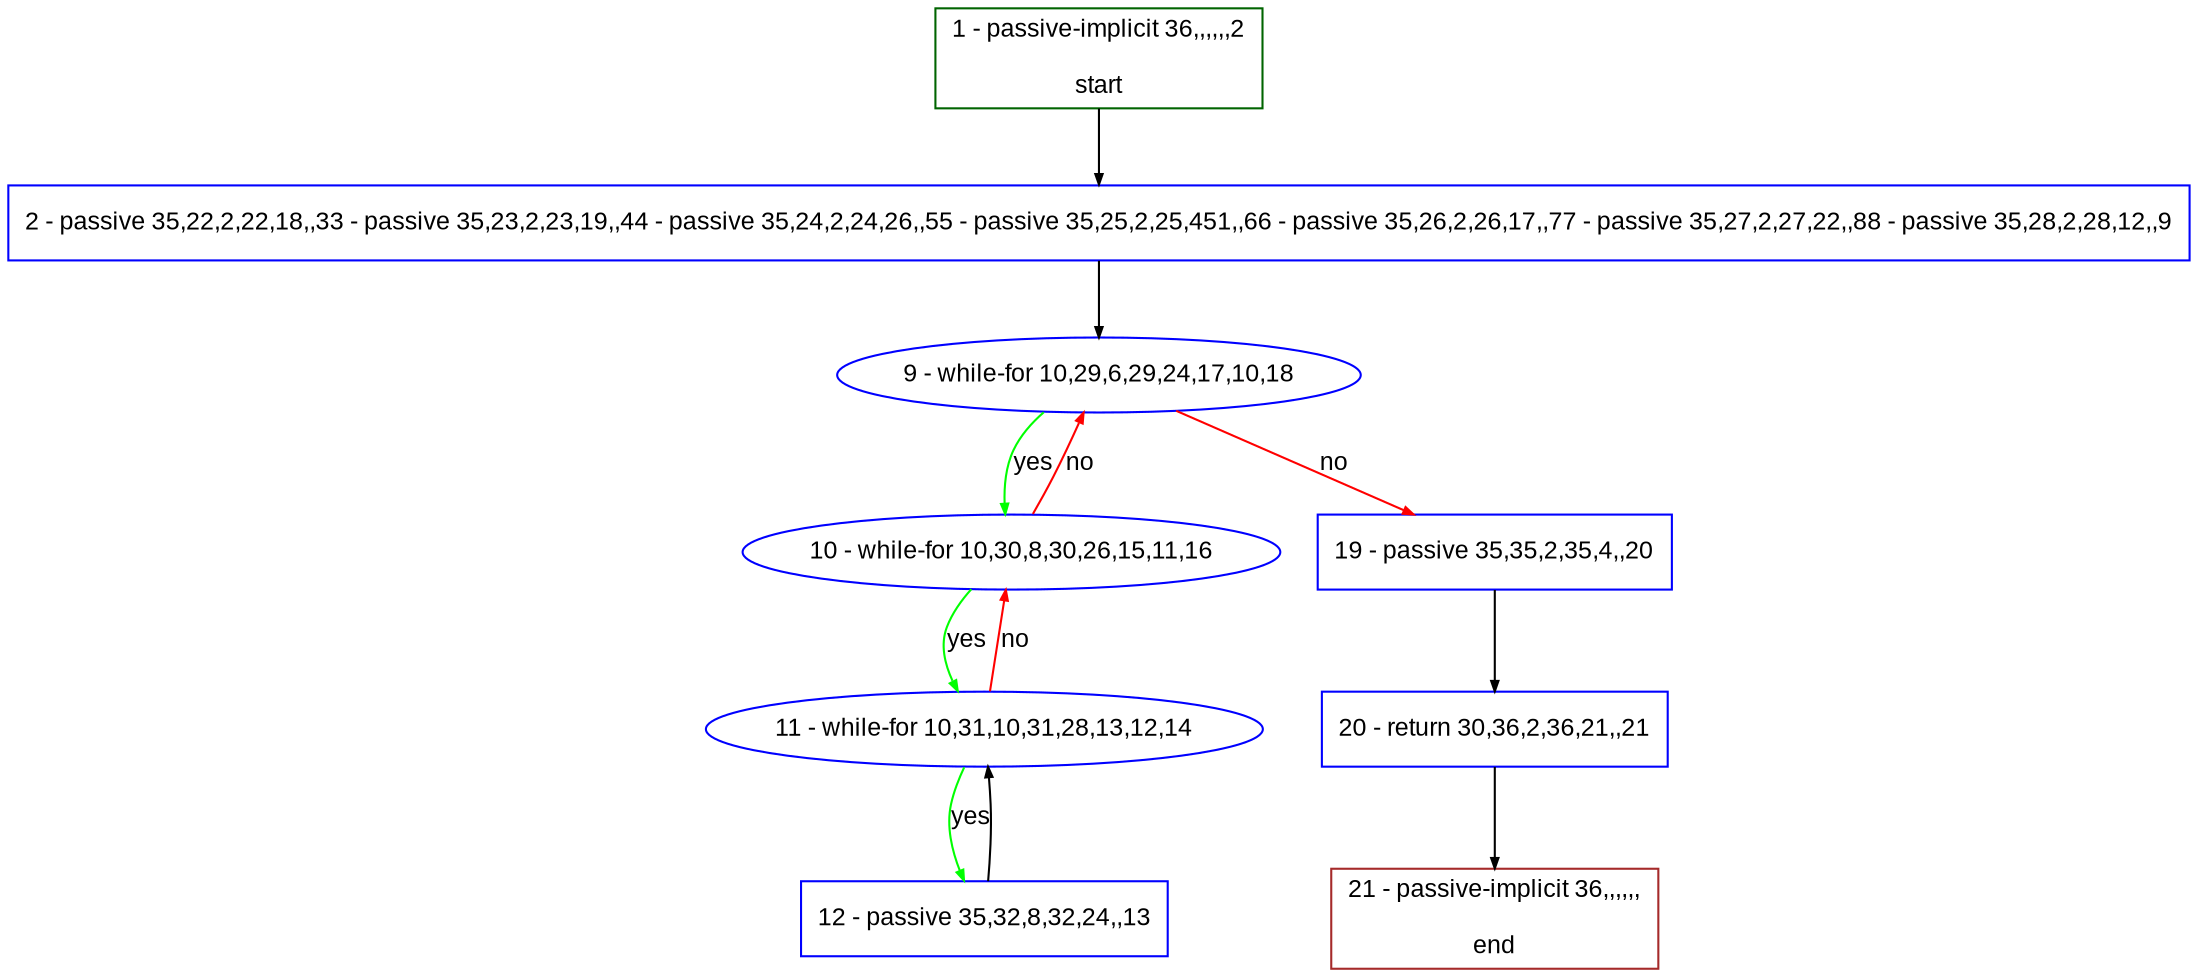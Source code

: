 digraph "" {
  graph [pack="true", label="", fontsize="12", packmode="clust", fontname="Arial", fillcolor="#FFFFCC", bgcolor="white", style="rounded,filled", compound="true"];
  node [node_initialized="no", label="", color="grey", fontsize="12", fillcolor="white", fontname="Arial", style="filled", shape="rectangle", compound="true", fixedsize="false"];
  edge [fontcolor="black", arrowhead="normal", arrowtail="none", arrowsize="0.5", ltail="", label="", color="black", fontsize="12", lhead="", fontname="Arial", dir="forward", compound="true"];
  __N1 [label="2 - passive 35,22,2,22,18,,33 - passive 35,23,2,23,19,,44 - passive 35,24,2,24,26,,55 - passive 35,25,2,25,451,,66 - passive 35,26,2,26,17,,77 - passive 35,27,2,27,22,,88 - passive 35,28,2,28,12,,9", color="#0000ff", fillcolor="#ffffff", style="filled", shape="box"];
  __N2 [label="1 - passive-implicit 36,,,,,,2\n\nstart", color="#006400", fillcolor="#ffffff", style="filled", shape="box"];
  __N3 [label="9 - while-for 10,29,6,29,24,17,10,18", color="#0000ff", fillcolor="#ffffff", style="filled", shape="oval"];
  __N4 [label="10 - while-for 10,30,8,30,26,15,11,16", color="#0000ff", fillcolor="#ffffff", style="filled", shape="oval"];
  __N5 [label="19 - passive 35,35,2,35,4,,20", color="#0000ff", fillcolor="#ffffff", style="filled", shape="box"];
  __N6 [label="11 - while-for 10,31,10,31,28,13,12,14", color="#0000ff", fillcolor="#ffffff", style="filled", shape="oval"];
  __N7 [label="12 - passive 35,32,8,32,24,,13", color="#0000ff", fillcolor="#ffffff", style="filled", shape="box"];
  __N8 [label="20 - return 30,36,2,36,21,,21", color="#0000ff", fillcolor="#ffffff", style="filled", shape="box"];
  __N9 [label="21 - passive-implicit 36,,,,,,\n\nend", color="#a52a2a", fillcolor="#ffffff", style="filled", shape="box"];
  __N2 -> __N1 [arrowhead="normal", arrowtail="none", color="#000000", label="", dir="forward"];
  __N1 -> __N3 [arrowhead="normal", arrowtail="none", color="#000000", label="", dir="forward"];
  __N3 -> __N4 [arrowhead="normal", arrowtail="none", color="#00ff00", label="yes", dir="forward"];
  __N4 -> __N3 [arrowhead="normal", arrowtail="none", color="#ff0000", label="no", dir="forward"];
  __N3 -> __N5 [arrowhead="normal", arrowtail="none", color="#ff0000", label="no", dir="forward"];
  __N4 -> __N6 [arrowhead="normal", arrowtail="none", color="#00ff00", label="yes", dir="forward"];
  __N6 -> __N4 [arrowhead="normal", arrowtail="none", color="#ff0000", label="no", dir="forward"];
  __N6 -> __N7 [arrowhead="normal", arrowtail="none", color="#00ff00", label="yes", dir="forward"];
  __N7 -> __N6 [arrowhead="normal", arrowtail="none", color="#000000", label="", dir="forward"];
  __N5 -> __N8 [arrowhead="normal", arrowtail="none", color="#000000", label="", dir="forward"];
  __N8 -> __N9 [arrowhead="normal", arrowtail="none", color="#000000", label="", dir="forward"];
}
